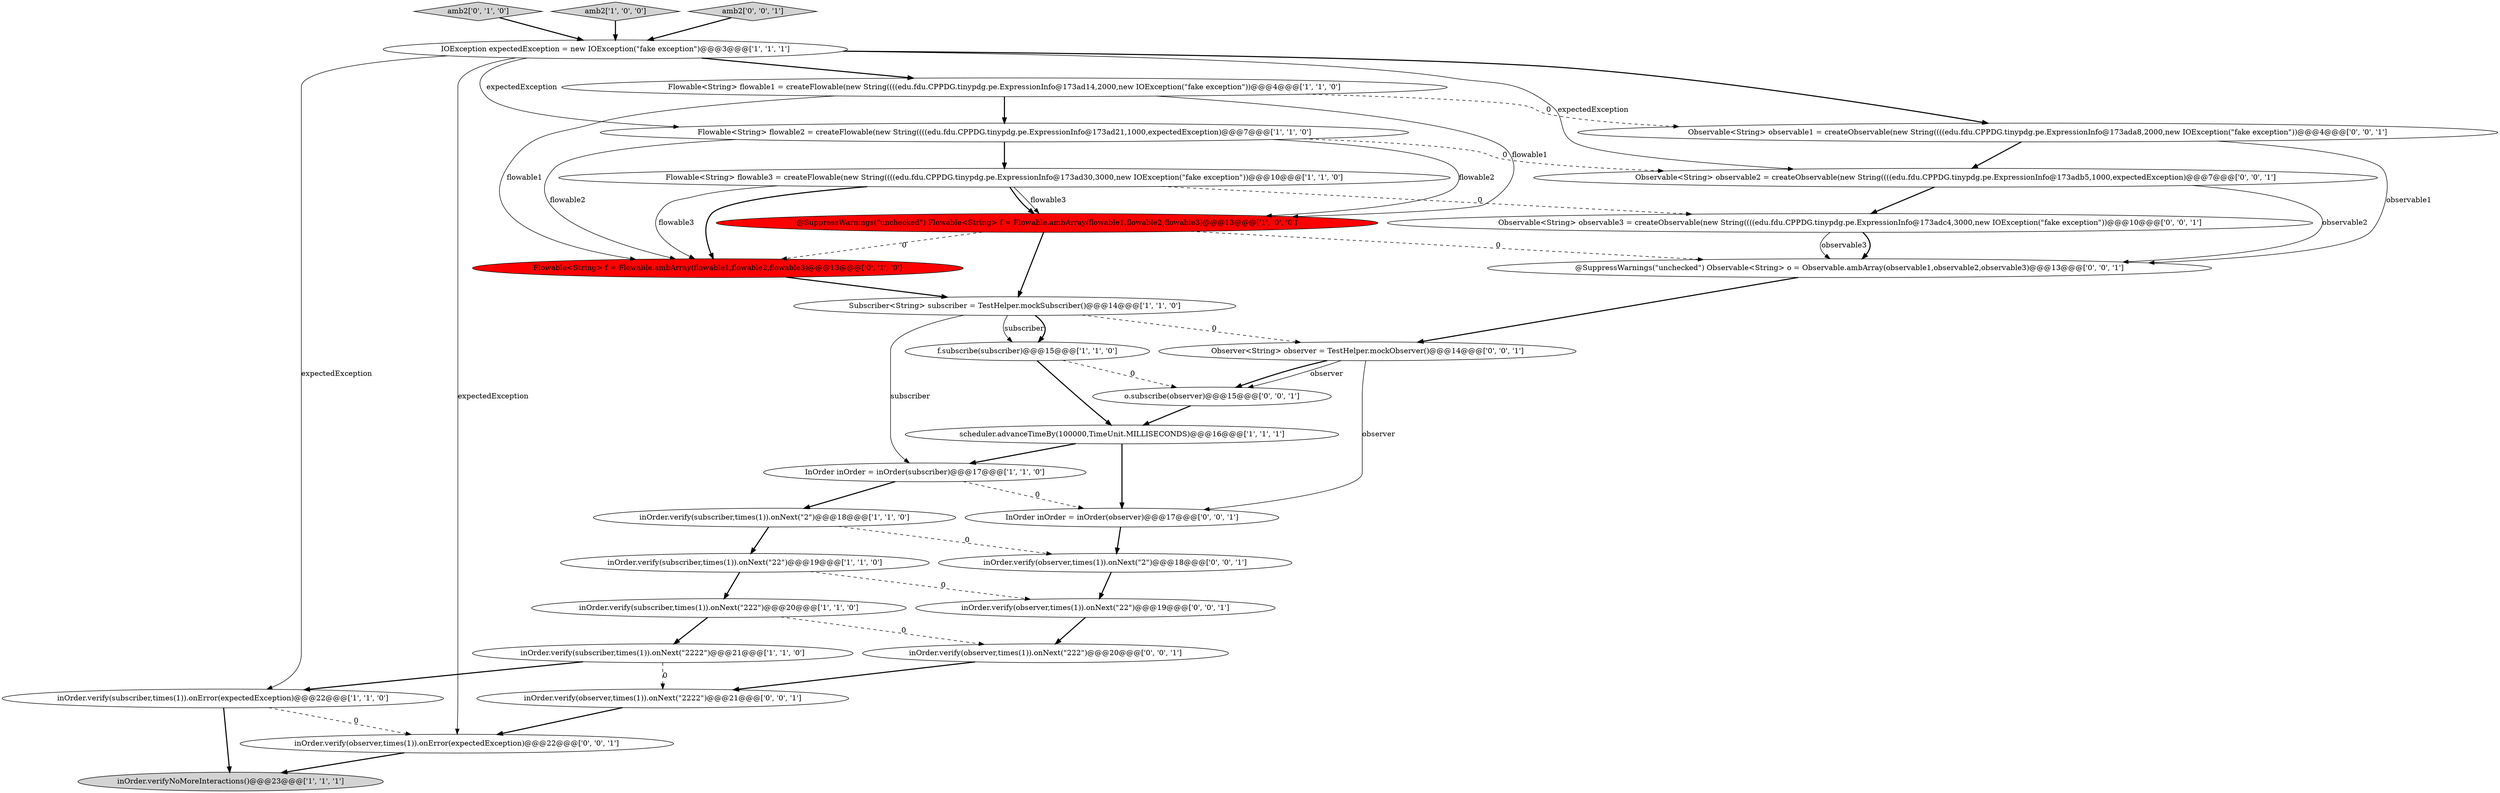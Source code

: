 digraph {
17 [style = filled, label = "amb2['0', '1', '0']", fillcolor = lightgray, shape = diamond image = "AAA0AAABBB2BBB"];
11 [style = filled, label = "inOrder.verify(subscriber,times(1)).onNext(\"22\")@@@19@@@['1', '1', '0']", fillcolor = white, shape = ellipse image = "AAA0AAABBB1BBB"];
1 [style = filled, label = "f.subscribe(subscriber)@@@15@@@['1', '1', '0']", fillcolor = white, shape = ellipse image = "AAA0AAABBB1BBB"];
30 [style = filled, label = "Observable<String> observable2 = createObservable(new String((((edu.fdu.CPPDG.tinypdg.pe.ExpressionInfo@173adb5,1000,expectedException)@@@7@@@['0', '0', '1']", fillcolor = white, shape = ellipse image = "AAA0AAABBB3BBB"];
6 [style = filled, label = "inOrder.verify(subscriber,times(1)).onNext(\"2222\")@@@21@@@['1', '1', '0']", fillcolor = white, shape = ellipse image = "AAA0AAABBB1BBB"];
3 [style = filled, label = "inOrder.verify(subscriber,times(1)).onError(expectedException)@@@22@@@['1', '1', '0']", fillcolor = white, shape = ellipse image = "AAA0AAABBB1BBB"];
2 [style = filled, label = "Flowable<String> flowable3 = createFlowable(new String((((edu.fdu.CPPDG.tinypdg.pe.ExpressionInfo@173ad30,3000,new IOException(\"fake exception\"))@@@10@@@['1', '1', '0']", fillcolor = white, shape = ellipse image = "AAA0AAABBB1BBB"];
9 [style = filled, label = "Subscriber<String> subscriber = TestHelper.mockSubscriber()@@@14@@@['1', '1', '0']", fillcolor = white, shape = ellipse image = "AAA0AAABBB1BBB"];
26 [style = filled, label = "inOrder.verify(observer,times(1)).onError(expectedException)@@@22@@@['0', '0', '1']", fillcolor = white, shape = ellipse image = "AAA0AAABBB3BBB"];
10 [style = filled, label = "@SuppressWarnings(\"unchecked\") Flowable<String> f = Flowable.ambArray(flowable1,flowable2,flowable3)@@@13@@@['1', '0', '0']", fillcolor = red, shape = ellipse image = "AAA1AAABBB1BBB"];
8 [style = filled, label = "InOrder inOrder = inOrder(subscriber)@@@17@@@['1', '1', '0']", fillcolor = white, shape = ellipse image = "AAA0AAABBB1BBB"];
22 [style = filled, label = "Observer<String> observer = TestHelper.mockObserver()@@@14@@@['0', '0', '1']", fillcolor = white, shape = ellipse image = "AAA0AAABBB3BBB"];
18 [style = filled, label = "inOrder.verify(observer,times(1)).onNext(\"22\")@@@19@@@['0', '0', '1']", fillcolor = white, shape = ellipse image = "AAA0AAABBB3BBB"];
12 [style = filled, label = "inOrder.verifyNoMoreInteractions()@@@23@@@['1', '1', '1']", fillcolor = lightgray, shape = ellipse image = "AAA0AAABBB1BBB"];
15 [style = filled, label = "inOrder.verify(subscriber,times(1)).onNext(\"222\")@@@20@@@['1', '1', '0']", fillcolor = white, shape = ellipse image = "AAA0AAABBB1BBB"];
23 [style = filled, label = "Observable<String> observable3 = createObservable(new String((((edu.fdu.CPPDG.tinypdg.pe.ExpressionInfo@173adc4,3000,new IOException(\"fake exception\"))@@@10@@@['0', '0', '1']", fillcolor = white, shape = ellipse image = "AAA0AAABBB3BBB"];
4 [style = filled, label = "amb2['1', '0', '0']", fillcolor = lightgray, shape = diamond image = "AAA0AAABBB1BBB"];
0 [style = filled, label = "IOException expectedException = new IOException(\"fake exception\")@@@3@@@['1', '1', '1']", fillcolor = white, shape = ellipse image = "AAA0AAABBB1BBB"];
21 [style = filled, label = "inOrder.verify(observer,times(1)).onNext(\"2222\")@@@21@@@['0', '0', '1']", fillcolor = white, shape = ellipse image = "AAA0AAABBB3BBB"];
27 [style = filled, label = "InOrder inOrder = inOrder(observer)@@@17@@@['0', '0', '1']", fillcolor = white, shape = ellipse image = "AAA0AAABBB3BBB"];
20 [style = filled, label = "@SuppressWarnings(\"unchecked\") Observable<String> o = Observable.ambArray(observable1,observable2,observable3)@@@13@@@['0', '0', '1']", fillcolor = white, shape = ellipse image = "AAA0AAABBB3BBB"];
25 [style = filled, label = "inOrder.verify(observer,times(1)).onNext(\"2\")@@@18@@@['0', '0', '1']", fillcolor = white, shape = ellipse image = "AAA0AAABBB3BBB"];
14 [style = filled, label = "Flowable<String> flowable1 = createFlowable(new String((((edu.fdu.CPPDG.tinypdg.pe.ExpressionInfo@173ad14,2000,new IOException(\"fake exception\"))@@@4@@@['1', '1', '0']", fillcolor = white, shape = ellipse image = "AAA0AAABBB1BBB"];
19 [style = filled, label = "o.subscribe(observer)@@@15@@@['0', '0', '1']", fillcolor = white, shape = ellipse image = "AAA0AAABBB3BBB"];
29 [style = filled, label = "amb2['0', '0', '1']", fillcolor = lightgray, shape = diamond image = "AAA0AAABBB3BBB"];
24 [style = filled, label = "inOrder.verify(observer,times(1)).onNext(\"222\")@@@20@@@['0', '0', '1']", fillcolor = white, shape = ellipse image = "AAA0AAABBB3BBB"];
16 [style = filled, label = "Flowable<String> f = Flowable.ambArray(flowable1,flowable2,flowable3)@@@13@@@['0', '1', '0']", fillcolor = red, shape = ellipse image = "AAA1AAABBB2BBB"];
7 [style = filled, label = "Flowable<String> flowable2 = createFlowable(new String((((edu.fdu.CPPDG.tinypdg.pe.ExpressionInfo@173ad21,1000,expectedException)@@@7@@@['1', '1', '0']", fillcolor = white, shape = ellipse image = "AAA0AAABBB1BBB"];
13 [style = filled, label = "scheduler.advanceTimeBy(100000,TimeUnit.MILLISECONDS)@@@16@@@['1', '1', '1']", fillcolor = white, shape = ellipse image = "AAA0AAABBB1BBB"];
28 [style = filled, label = "Observable<String> observable1 = createObservable(new String((((edu.fdu.CPPDG.tinypdg.pe.ExpressionInfo@173ada8,2000,new IOException(\"fake exception\"))@@@4@@@['0', '0', '1']", fillcolor = white, shape = ellipse image = "AAA0AAABBB3BBB"];
5 [style = filled, label = "inOrder.verify(subscriber,times(1)).onNext(\"2\")@@@18@@@['1', '1', '0']", fillcolor = white, shape = ellipse image = "AAA0AAABBB1BBB"];
0->26 [style = solid, label="expectedException"];
2->23 [style = dashed, label="0"];
6->21 [style = dashed, label="0"];
6->3 [style = bold, label=""];
0->7 [style = solid, label="expectedException"];
23->20 [style = bold, label=""];
18->24 [style = bold, label=""];
23->20 [style = solid, label="observable3"];
3->26 [style = dashed, label="0"];
7->10 [style = solid, label="flowable2"];
28->30 [style = bold, label=""];
22->19 [style = bold, label=""];
14->28 [style = dashed, label="0"];
0->30 [style = solid, label="expectedException"];
22->19 [style = solid, label="observer"];
0->3 [style = solid, label="expectedException"];
15->24 [style = dashed, label="0"];
30->23 [style = bold, label=""];
7->16 [style = solid, label="flowable2"];
25->18 [style = bold, label=""];
29->0 [style = bold, label=""];
1->19 [style = dashed, label="0"];
28->20 [style = solid, label="observable1"];
9->22 [style = dashed, label="0"];
15->6 [style = bold, label=""];
5->25 [style = dashed, label="0"];
3->12 [style = bold, label=""];
2->10 [style = bold, label=""];
1->13 [style = bold, label=""];
11->15 [style = bold, label=""];
4->0 [style = bold, label=""];
14->7 [style = bold, label=""];
20->22 [style = bold, label=""];
9->1 [style = solid, label="subscriber"];
21->26 [style = bold, label=""];
26->12 [style = bold, label=""];
0->14 [style = bold, label=""];
2->10 [style = solid, label="flowable3"];
13->27 [style = bold, label=""];
17->0 [style = bold, label=""];
19->13 [style = bold, label=""];
8->5 [style = bold, label=""];
9->8 [style = solid, label="subscriber"];
24->21 [style = bold, label=""];
7->2 [style = bold, label=""];
30->20 [style = solid, label="observable2"];
11->18 [style = dashed, label="0"];
7->30 [style = dashed, label="0"];
14->16 [style = solid, label="flowable1"];
8->27 [style = dashed, label="0"];
10->20 [style = dashed, label="0"];
10->9 [style = bold, label=""];
5->11 [style = bold, label=""];
10->16 [style = dashed, label="0"];
13->8 [style = bold, label=""];
9->1 [style = bold, label=""];
2->16 [style = solid, label="flowable3"];
27->25 [style = bold, label=""];
16->9 [style = bold, label=""];
14->10 [style = solid, label="flowable1"];
0->28 [style = bold, label=""];
22->27 [style = solid, label="observer"];
2->16 [style = bold, label=""];
}
